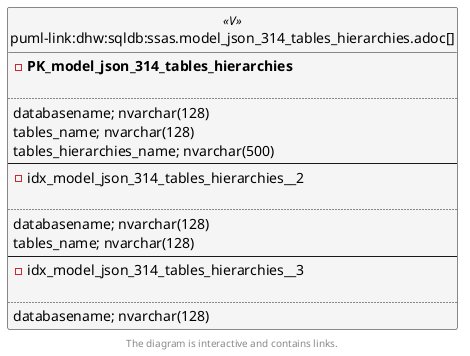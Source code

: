 @startuml
left to right direction
'top to bottom direction
hide circle
'avoide "." issues:
set namespaceSeparator none


skinparam class {
  BackgroundColor White
  BackgroundColor<<FN>> Yellow
  BackgroundColor<<FS>> Yellow
  BackgroundColor<<FT>> LightGray
  BackgroundColor<<IF>> Yellow
  BackgroundColor<<IS>> Yellow
  BackgroundColor<<P>> Aqua
  BackgroundColor<<PC>> Aqua
  BackgroundColor<<SN>> Yellow
  BackgroundColor<<SO>> SlateBlue
  BackgroundColor<<TF>> LightGray
  BackgroundColor<<TR>> Tomato
  BackgroundColor<<U>> White
  BackgroundColor<<V>> WhiteSmoke
  BackgroundColor<<X>> Aqua
  BackgroundColor<<external>> AliceBlue
}


entity "puml-link:dhw:sqldb:ssas.model_json_314_tables_hierarchies.adoc[]" as ssas.model_json_314_tables_hierarchies << V >> {
- **PK_model_json_314_tables_hierarchies**

..
databasename; nvarchar(128)
tables_name; nvarchar(128)
tables_hierarchies_name; nvarchar(500)
--
- idx_model_json_314_tables_hierarchies__2

..
databasename; nvarchar(128)
tables_name; nvarchar(128)
--
- idx_model_json_314_tables_hierarchies__3

..
databasename; nvarchar(128)
}

footer The diagram is interactive and contains links.
@enduml

